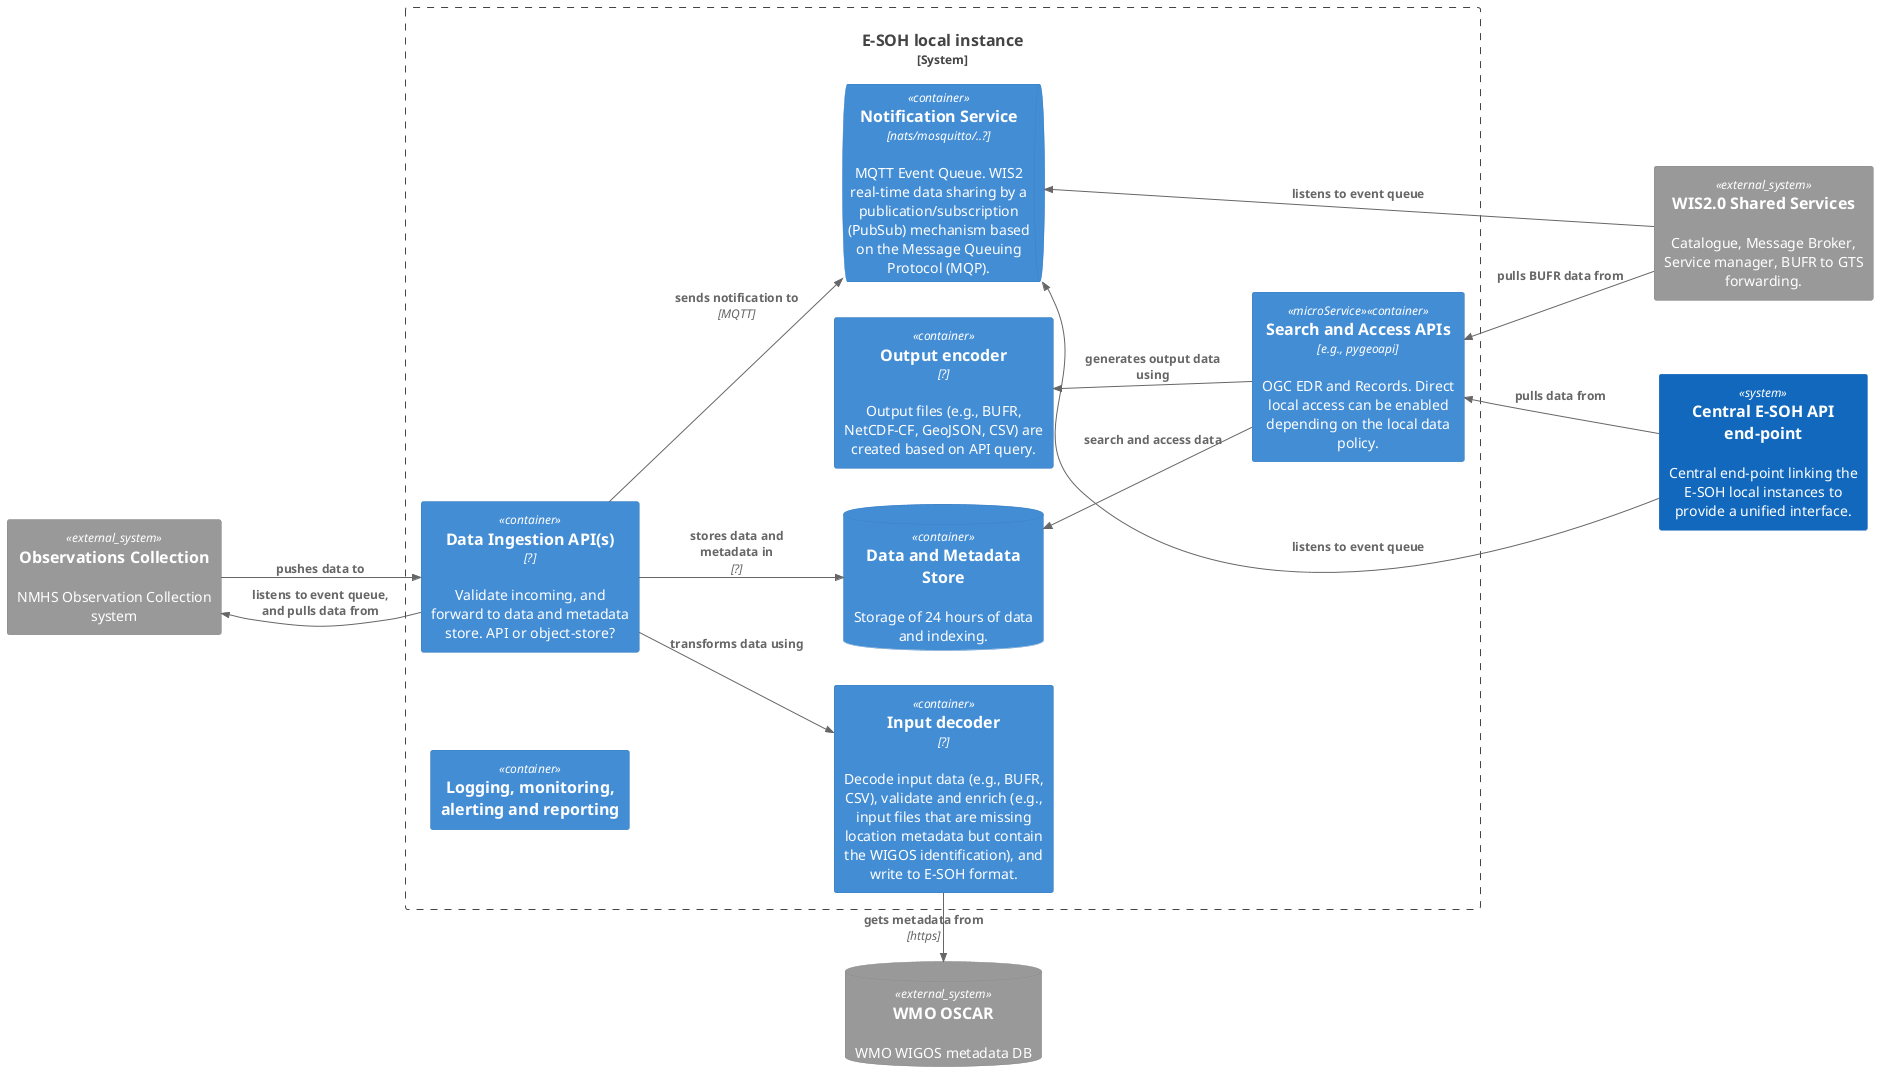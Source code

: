@startuml "c4-container-diagram"
!include <C4/C4_Container>
'!include https://raw.githubusercontent.com/plantuml-stdlib/C4-PlantUML/master/C4_Container.puml

'LAYOUT_TOP_DOWN()
LAYOUT_LEFT_RIGHT()

System_Ext(wis2shared, "WIS2.0 Shared Services", "Catalogue, Message Broker, Service manager, BUFR to GTS forwarding.")
SystemDb_Ext(oscar, "WMO OSCAR", "WMO WIGOS metadata DB")
System_Ext(obscoll,"Observations Collection", "NMHS Observation Collection system")
System(centralapi, "Central E-SOH API end-point", "Central end-point linking the E-SOH local instances to provide a unified interface.")

System_Boundary(esoh, "E-SOH local instance"){
    ContainerQueue(queue, "Notification Service", "nats/mosquitto/..?", "MQTT Event Queue. WIS2 real-time data sharing by a publication/subscription (PubSub) mechanism based on the Message Queuing Protocol (MQP).")

    Container(queries, "Search and Access APIs", "e.g., pygeoapi", "OGC EDR and Records. Direct local access can be enabled depending on the local data policy.", $tags = "microService")

    Container(ingestion, "Data Ingestion API(s)", "?", "Validate incoming, and forward to data and metadata store. API or object-store?")
    Container(decoder, "Input decoder", "?", "Decode input data (e.g., BUFR, CSV), validate and enrich (e.g., input files that are missing location metadata but contain the WIGOS identification), and write to E-SOH format.")

    Container(output_encoder, "Output encoder", "?", "Output files (e.g., BUFR, NetCDF-CF, GeoJSON, CSV) are created based on API query.")
    Container(lmar, "Logging, monitoring, alerting and reporting", "")


    ContainerDb(store, "Data and Metadata Store", "", "Storage of 24 hours of data and indexing.")

}

Rel_D(obscoll, ingestion, "pushes data to")
Rel_U(ingestion, obscoll, "listens to event queue, and pulls data from")
Rel(ingestion, decoder, "transforms data using", "")
Rel_L(decoder, oscar, "gets metadata from", "https")

Rel_U(wis2shared, queries, "pulls BUFR data from")
Rel_U(wis2shared, queue, "listens to event queue")

Rel_U(queries, output_encoder, "generates output data using")
Rel_U(centralapi, queries, "pulls data from")
Rel_U(centralapi, queue, "listens to event queue")

Rel(ingestion, store, "stores data and metadata in", "?")
Rel(ingestion, queue, "sends notification to", "MQTT")

Rel_U(queries, store, "search and access data")

@enduml
